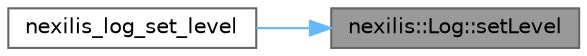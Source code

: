 digraph "nexilis::Log::setLevel"
{
 // LATEX_PDF_SIZE
  bgcolor="transparent";
  edge [fontname=Helvetica,fontsize=10,labelfontname=Helvetica,labelfontsize=10];
  node [fontname=Helvetica,fontsize=10,shape=box,height=0.2,width=0.4];
  rankdir="RL";
  Node1 [id="Node000001",label="nexilis::Log::setLevel",height=0.2,width=0.4,color="gray40", fillcolor="grey60", style="filled", fontcolor="black",tooltip="LogLevel handling functions."];
  Node1 -> Node2 [id="edge1_Node000001_Node000002",dir="back",color="steelblue1",style="solid",tooltip=" "];
  Node2 [id="Node000002",label="nexilis_log_set_level",height=0.2,width=0.4,color="grey40", fillcolor="white", style="filled",URL="$dc/dee/log__c_8cc.html#a75a40f4ad16ff2a0181daa4ca6554061",tooltip=" "];
}
